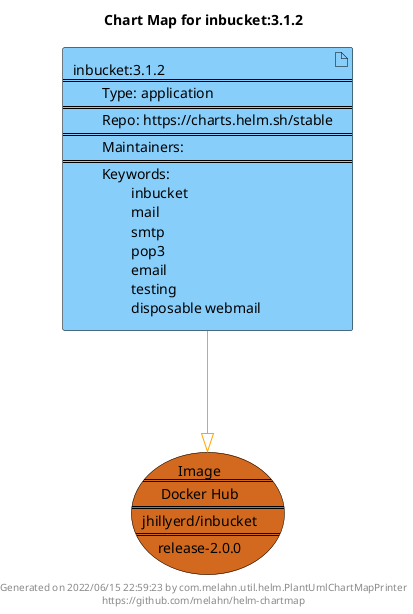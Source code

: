 @startuml
skinparam linetype ortho
skinparam backgroundColor white
skinparam usecaseBorderColor black
skinparam usecaseArrowColor LightSlateGray
skinparam artifactBorderColor black
skinparam artifactArrowColor LightSlateGray

title Chart Map for inbucket:3.1.2

'There is one referenced Helm Chart
artifact "inbucket:3.1.2\n====\n\tType: application\n====\n\tRepo: https://charts.helm.sh/stable\n====\n\tMaintainers: \n====\n\tKeywords: \n\t\tinbucket\n\t\tmail\n\t\tsmtp\n\t\tpop3\n\t\temail\n\t\ttesting\n\t\tdisposable webmail" as inbucket_3_1_2 #LightSkyBlue

'There is one referenced Docker Image
usecase "Image\n====\nDocker Hub\n====\njhillyerd/inbucket\n====\nrelease-2.0.0" as jhillyerd_inbucket_release_2_0_0 #Chocolate

'Chart Dependencies
inbucket_3_1_2--[#orange]-|>jhillyerd_inbucket_release_2_0_0

center footer Generated on 2022/06/15 22:59:23 by com.melahn.util.helm.PlantUmlChartMapPrinter\nhttps://github.com/melahn/helm-chartmap
@enduml
